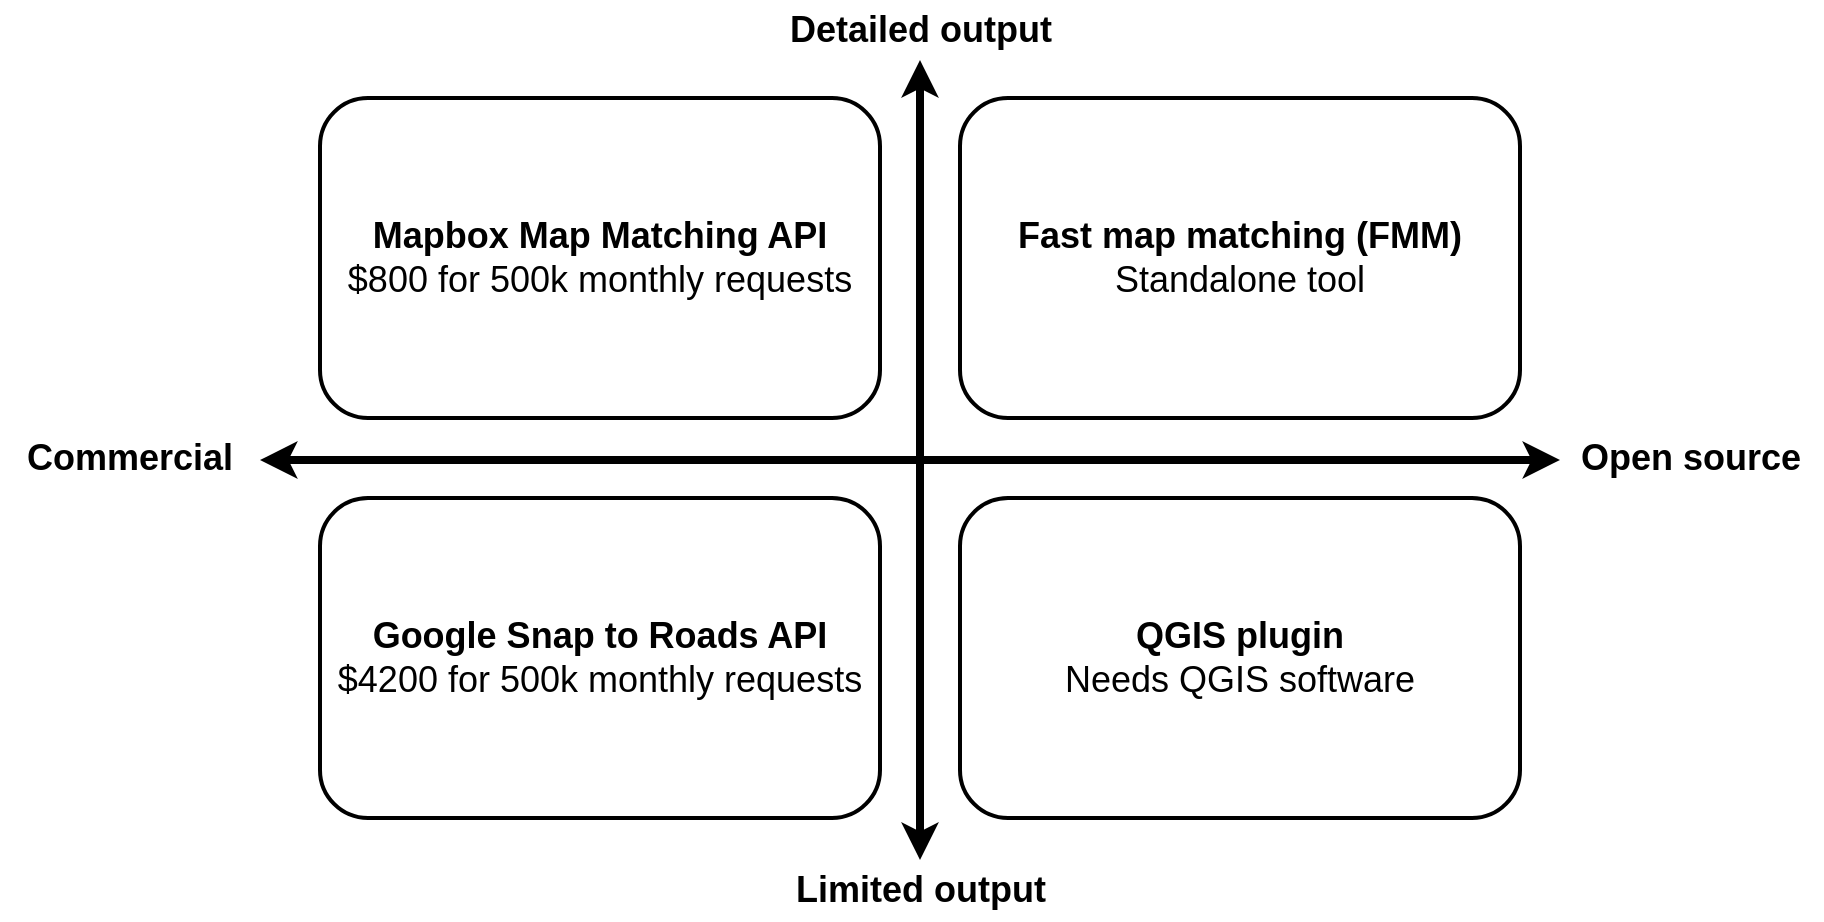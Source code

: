 <mxfile version="16.5.1" type="device" pages="3"><diagram id="juVjRfs6TO3iFe7bsma4" name="map-matching-tools-matrix"><mxGraphModel dx="3622" dy="865" grid="1" gridSize="10" guides="1" tooltips="1" connect="1" arrows="1" fold="1" page="1" pageScale="1" pageWidth="1100" pageHeight="850" math="0" shadow="0"><root><mxCell id="0"/><mxCell id="1" parent="0"/><mxCell id="UvP-x3sOuxOOzVgnn5MY-1" value="" style="endArrow=classic;startArrow=classic;html=1;rounded=0;strokeWidth=4;fontSize=18;" edge="1" parent="1"><mxGeometry width="50" height="50" relative="1" as="geometry"><mxPoint x="-1730" y="500" as="sourcePoint"/><mxPoint x="-1730" y="100" as="targetPoint"/></mxGeometry></mxCell><mxCell id="UvP-x3sOuxOOzVgnn5MY-2" value="" style="endArrow=classic;startArrow=classic;html=1;rounded=0;strokeWidth=4;fontSize=18;" edge="1" parent="1"><mxGeometry width="50" height="50" relative="1" as="geometry"><mxPoint x="-2060" y="300" as="sourcePoint"/><mxPoint x="-1410" y="300" as="targetPoint"/></mxGeometry></mxCell><mxCell id="UvP-x3sOuxOOzVgnn5MY-3" value="&lt;font style=&quot;font-size: 18px&quot;&gt;&lt;b style=&quot;font-size: 18px&quot;&gt;Mapbox Map Matching API&lt;/b&gt;&lt;br style=&quot;font-size: 18px&quot;&gt;&lt;font style=&quot;font-size: 18px&quot;&gt;$800 for 500k monthly requests&lt;/font&gt;&lt;br style=&quot;font-size: 18px&quot;&gt;&lt;/font&gt;" style="whiteSpace=wrap;html=1;rounded=1;fontSize=18;strokeWidth=2;" vertex="1" parent="1"><mxGeometry x="-2030" y="119" width="280" height="160" as="geometry"/></mxCell><mxCell id="UvP-x3sOuxOOzVgnn5MY-4" value="&lt;font style=&quot;font-size: 18px;&quot;&gt;&lt;b style=&quot;font-size: 18px;&quot;&gt;Fast map matching (FMM)&lt;/b&gt;&lt;br style=&quot;font-size: 18px;&quot;&gt;Standalone tool&lt;br style=&quot;font-size: 18px;&quot;&gt;&lt;/font&gt;" style="whiteSpace=wrap;html=1;rounded=1;fontSize=18;strokeWidth=2;" vertex="1" parent="1"><mxGeometry x="-1710" y="119" width="280" height="160" as="geometry"/></mxCell><mxCell id="UvP-x3sOuxOOzVgnn5MY-5" value="&lt;font style=&quot;font-size: 18px&quot;&gt;&lt;b style=&quot;font-size: 18px&quot;&gt;Google Snap to Roads API&lt;br style=&quot;font-size: 18px&quot;&gt;&lt;/b&gt;&lt;span style=&quot;font-size: 18px&quot;&gt;$4200 for 500k monthly requests&lt;/span&gt;&lt;b style=&quot;font-size: 18px&quot;&gt;&lt;br style=&quot;font-size: 18px&quot;&gt;&lt;/b&gt;&lt;/font&gt;" style="whiteSpace=wrap;html=1;rounded=1;fontSize=18;strokeWidth=2;" vertex="1" parent="1"><mxGeometry x="-2030" y="319" width="280" height="160" as="geometry"/></mxCell><mxCell id="UvP-x3sOuxOOzVgnn5MY-6" value="&lt;font style=&quot;font-size: 18px;&quot;&gt;&lt;b style=&quot;font-size: 18px;&quot;&gt;QGIS plugin&lt;/b&gt;&lt;br style=&quot;font-size: 18px;&quot;&gt;Needs QGIS software&lt;br style=&quot;font-size: 18px;&quot;&gt;&lt;/font&gt;" style="whiteSpace=wrap;html=1;rounded=1;fontSize=18;strokeWidth=2;" vertex="1" parent="1"><mxGeometry x="-1710" y="319" width="280" height="160" as="geometry"/></mxCell><mxCell id="UvP-x3sOuxOOzVgnn5MY-7" value="Commercial" style="text;html=1;strokeColor=none;fillColor=none;align=center;verticalAlign=middle;whiteSpace=wrap;rounded=0;fontSize=18;fontStyle=1" vertex="1" parent="1"><mxGeometry x="-2190" y="284" width="130" height="30" as="geometry"/></mxCell><mxCell id="UvP-x3sOuxOOzVgnn5MY-8" value="Open source" style="text;html=1;strokeColor=none;fillColor=none;align=center;verticalAlign=middle;whiteSpace=wrap;rounded=0;fontSize=18;fontStyle=1" vertex="1" parent="1"><mxGeometry x="-1410" y="279" width="131" height="40" as="geometry"/></mxCell><mxCell id="UvP-x3sOuxOOzVgnn5MY-9" value="Detailed output" style="text;html=1;strokeColor=none;fillColor=none;align=center;verticalAlign=middle;whiteSpace=wrap;rounded=0;fontStyle=1;fontSize=18;" vertex="1" parent="1"><mxGeometry x="-1822" y="70" width="185" height="30" as="geometry"/></mxCell><mxCell id="UvP-x3sOuxOOzVgnn5MY-10" value="Limited output" style="text;html=1;strokeColor=none;fillColor=none;align=center;verticalAlign=middle;whiteSpace=wrap;rounded=0;fontSize=18;fontStyle=1" vertex="1" parent="1"><mxGeometry x="-1822" y="500" width="185" height="30" as="geometry"/></mxCell></root></mxGraphModel></diagram><diagram id="wyu_rX3bcZ08Uj7HI9Bw" name="ubodt-row-info"><mxGraphModel dx="1662" dy="865" grid="1" gridSize="10" guides="1" tooltips="1" connect="1" arrows="1" fold="1" page="1" pageScale="1" pageWidth="1100" pageHeight="850" math="0" shadow="0"><root><mxCell id="1mfVuVnPdNWW0mcpnK2W-0"/><mxCell id="1mfVuVnPdNWW0mcpnK2W-1" parent="1mfVuVnPdNWW0mcpnK2W-0"/><mxCell id="1mfVuVnPdNWW0mcpnK2W-4" style="edgeStyle=orthogonalEdgeStyle;rounded=0;orthogonalLoop=1;jettySize=auto;html=1;exitX=1;exitY=0.5;exitDx=0;exitDy=0;fontSize=18;strokeWidth=4;entryX=0;entryY=0.5;entryDx=0;entryDy=0;" edge="1" parent="1mfVuVnPdNWW0mcpnK2W-1" source="1mfVuVnPdNWW0mcpnK2W-2" target="1mfVuVnPdNWW0mcpnK2W-5"><mxGeometry relative="1" as="geometry"><mxPoint x="320" y="480" as="targetPoint"/></mxGeometry></mxCell><mxCell id="1mfVuVnPdNWW0mcpnK2W-2" value="" style="ellipse;whiteSpace=wrap;html=1;rounded=1;fontSize=18;strokeColor=#FFA500;fillColor=none;strokeWidth=2;" vertex="1" parent="1mfVuVnPdNWW0mcpnK2W-1"><mxGeometry x="140" y="465" width="30" height="30" as="geometry"/></mxCell><mxCell id="1mfVuVnPdNWW0mcpnK2W-3" value="origin_node" style="text;html=1;strokeColor=none;fillColor=none;align=center;verticalAlign=middle;whiteSpace=wrap;rounded=0;fontSize=18;" vertex="1" parent="1mfVuVnPdNWW0mcpnK2W-1"><mxGeometry x="102.5" y="505" width="105" height="30" as="geometry"/></mxCell><mxCell id="1mfVuVnPdNWW0mcpnK2W-9" style="edgeStyle=orthogonalEdgeStyle;rounded=0;orthogonalLoop=1;jettySize=auto;html=1;entryX=0;entryY=0.5;entryDx=0;entryDy=0;fontSize=18;strokeWidth=4;" edge="1" parent="1mfVuVnPdNWW0mcpnK2W-1" source="1mfVuVnPdNWW0mcpnK2W-5" target="1mfVuVnPdNWW0mcpnK2W-8"><mxGeometry relative="1" as="geometry"/></mxCell><mxCell id="1mfVuVnPdNWW0mcpnK2W-5" value="" style="ellipse;whiteSpace=wrap;html=1;rounded=1;fontSize=18;strokeColor=#FFA500;fillColor=none;strokeWidth=2;" vertex="1" parent="1mfVuVnPdNWW0mcpnK2W-1"><mxGeometry x="340" y="465" width="30" height="30" as="geometry"/></mxCell><mxCell id="1mfVuVnPdNWW0mcpnK2W-6" value="next_node" style="text;html=1;strokeColor=none;fillColor=none;align=center;verticalAlign=middle;whiteSpace=wrap;rounded=0;fontSize=18;" vertex="1" parent="1mfVuVnPdNWW0mcpnK2W-1"><mxGeometry x="305" y="505" width="95" height="30" as="geometry"/></mxCell><mxCell id="1mfVuVnPdNWW0mcpnK2W-7" value="next_edge" style="text;html=1;strokeColor=none;fillColor=none;align=center;verticalAlign=middle;whiteSpace=wrap;rounded=0;fontSize=18;" vertex="1" parent="1mfVuVnPdNWW0mcpnK2W-1"><mxGeometry x="220" y="445" width="60" height="30" as="geometry"/></mxCell><mxCell id="1mfVuVnPdNWW0mcpnK2W-10" style="edgeStyle=orthogonalEdgeStyle;rounded=0;orthogonalLoop=1;jettySize=auto;html=1;exitX=1;exitY=0.5;exitDx=0;exitDy=0;fontSize=18;strokeWidth=4;" edge="1" parent="1mfVuVnPdNWW0mcpnK2W-1" source="1mfVuVnPdNWW0mcpnK2W-8"><mxGeometry relative="1" as="geometry"><mxPoint x="620" y="480" as="targetPoint"/></mxGeometry></mxCell><mxCell id="1mfVuVnPdNWW0mcpnK2W-8" value="" style="ellipse;whiteSpace=wrap;html=1;rounded=1;fontSize=18;strokeColor=#FFA500;fillColor=none;strokeWidth=2;" vertex="1" parent="1mfVuVnPdNWW0mcpnK2W-1"><mxGeometry x="500" y="465" width="30" height="30" as="geometry"/></mxCell><mxCell id="1mfVuVnPdNWW0mcpnK2W-11" value="" style="endArrow=none;dashed=1;html=1;dashPattern=1 3;strokeWidth=4;rounded=0;fontSize=18;" edge="1" parent="1mfVuVnPdNWW0mcpnK2W-1"><mxGeometry width="50" height="50" relative="1" as="geometry"><mxPoint x="630" y="479.5" as="sourcePoint"/><mxPoint x="710" y="479.5" as="targetPoint"/></mxGeometry></mxCell><mxCell id="1mfVuVnPdNWW0mcpnK2W-12" style="edgeStyle=orthogonalEdgeStyle;rounded=0;orthogonalLoop=1;jettySize=auto;html=1;exitX=1;exitY=0.5;exitDx=0;exitDy=0;fontSize=18;strokeWidth=4;" edge="1" parent="1mfVuVnPdNWW0mcpnK2W-1"><mxGeometry relative="1" as="geometry"><mxPoint x="790" y="479.5" as="targetPoint"/><mxPoint x="700" y="479.5" as="sourcePoint"/></mxGeometry></mxCell><mxCell id="1mfVuVnPdNWW0mcpnK2W-13" value="" style="ellipse;whiteSpace=wrap;html=1;rounded=1;fontSize=18;strokeColor=#FFA500;fillColor=none;strokeWidth=2;" vertex="1" parent="1mfVuVnPdNWW0mcpnK2W-1"><mxGeometry x="790" y="465" width="30" height="30" as="geometry"/></mxCell><mxCell id="1mfVuVnPdNWW0mcpnK2W-14" value="previous_node" style="text;html=1;strokeColor=none;fillColor=none;align=center;verticalAlign=middle;whiteSpace=wrap;rounded=0;fontSize=18;" vertex="1" parent="1mfVuVnPdNWW0mcpnK2W-1"><mxGeometry x="757.5" y="495" width="95" height="30" as="geometry"/></mxCell><mxCell id="1mfVuVnPdNWW0mcpnK2W-17" style="edgeStyle=orthogonalEdgeStyle;rounded=0;orthogonalLoop=1;jettySize=auto;html=1;exitX=1;exitY=0.5;exitDx=0;exitDy=0;fontSize=18;strokeWidth=4;entryX=0;entryY=0.5;entryDx=0;entryDy=0;" edge="1" parent="1mfVuVnPdNWW0mcpnK2W-1" target="1mfVuVnPdNWW0mcpnK2W-18"><mxGeometry relative="1" as="geometry"><mxPoint x="970" y="480" as="targetPoint"/><mxPoint x="820" y="480" as="sourcePoint"/></mxGeometry></mxCell><mxCell id="1mfVuVnPdNWW0mcpnK2W-18" value="" style="ellipse;whiteSpace=wrap;html=1;rounded=1;fontSize=18;strokeColor=#FFA500;fillColor=none;strokeWidth=2;" vertex="1" parent="1mfVuVnPdNWW0mcpnK2W-1"><mxGeometry x="990" y="465" width="30" height="30" as="geometry"/></mxCell><mxCell id="1mfVuVnPdNWW0mcpnK2W-19" value="destination_node" style="text;html=1;strokeColor=none;fillColor=none;align=center;verticalAlign=middle;whiteSpace=wrap;rounded=0;fontSize=18;" vertex="1" parent="1mfVuVnPdNWW0mcpnK2W-1"><mxGeometry x="952.5" y="495" width="105" height="30" as="geometry"/></mxCell><mxCell id="1mfVuVnPdNWW0mcpnK2W-20" value="Road network" style="rounded=0;whiteSpace=wrap;html=1;fontSize=18;strokeColor=#ffa500;fillColor=none;strokeWidth=2;" vertex="1" parent="1mfVuVnPdNWW0mcpnK2W-1"><mxGeometry x="496.87" y="120" width="156.25" height="60" as="geometry"/></mxCell><mxCell id="1mfVuVnPdNWW0mcpnK2W-21" value="Is the shortest path between nodes &lt;br style=&quot;font-size: 18px;&quot;&gt;&amp;lt;delta (user defined threshold)?" style="whiteSpace=wrap;html=1;fontSize=18;strokeColor=#FFA500;rounded=0;fillColor=none;strokeWidth=2;" vertex="1" parent="1mfVuVnPdNWW0mcpnK2W-1"><mxGeometry x="404.38" y="280" width="341.25" height="60" as="geometry"/></mxCell><mxCell id="1mfVuVnPdNWW0mcpnK2W-28" value="Each row" style="swimlane;horizontal=0;rounded=1;dashed=1;fontSize=18;strokeColor=#FFA500;strokeWidth=2;fillColor=none;" vertex="1" parent="1mfVuVnPdNWW0mcpnK2W-1"><mxGeometry x="70" y="420" width="1010" height="135" as="geometry"><mxRectangle x="70" y="325" width="40" height="60" as="alternateBounds"/></mxGeometry></mxCell><mxCell id="1mfVuVnPdNWW0mcpnK2W-42" value="" style="endArrow=classic;html=1;rounded=0;fontSize=18;strokeWidth=4;exitX=0.5;exitY=1;exitDx=0;exitDy=0;entryX=0.5;entryY=0;entryDx=0;entryDy=0;" edge="1" parent="1mfVuVnPdNWW0mcpnK2W-1" source="1mfVuVnPdNWW0mcpnK2W-20" target="1mfVuVnPdNWW0mcpnK2W-21"><mxGeometry relative="1" as="geometry"><mxPoint x="550" y="140" as="sourcePoint"/><mxPoint x="650" y="140" as="targetPoint"/></mxGeometry></mxCell><mxCell id="1mfVuVnPdNWW0mcpnK2W-43" value="For each pair of origin-destination nodes, &lt;br style=&quot;font-size: 18px;&quot;&gt;check:" style="edgeLabel;resizable=0;html=1;align=center;verticalAlign=middle;rounded=1;dashed=1;fontSize=18;strokeColor=#FFA500;strokeWidth=2;fillColor=none;labelBackgroundColor=default;" connectable="0" vertex="1" parent="1mfVuVnPdNWW0mcpnK2W-42"><mxGeometry relative="1" as="geometry"/></mxCell><mxCell id="1mfVuVnPdNWW0mcpnK2W-44" value="" style="endArrow=classic;html=1;rounded=0;fontSize=18;strokeWidth=4;exitX=0.5;exitY=1;exitDx=0;exitDy=0;entryX=0.5;entryY=0;entryDx=0;entryDy=0;" edge="1" parent="1mfVuVnPdNWW0mcpnK2W-1" source="1mfVuVnPdNWW0mcpnK2W-21" target="1mfVuVnPdNWW0mcpnK2W-28"><mxGeometry relative="1" as="geometry"><mxPoint x="570" y="250" as="sourcePoint"/><mxPoint x="550" y="310" as="targetPoint"/></mxGeometry></mxCell><mxCell id="1mfVuVnPdNWW0mcpnK2W-45" value="If yes, add a row to UBODT file" style="edgeLabel;resizable=0;html=1;align=center;verticalAlign=middle;rounded=1;dashed=1;fontSize=18;strokeColor=#FFA500;strokeWidth=2;fillColor=none;" connectable="0" vertex="1" parent="1mfVuVnPdNWW0mcpnK2W-44"><mxGeometry relative="1" as="geometry"/></mxCell></root></mxGraphModel></diagram><diagram id="4EAYCMAJUlBpVYBndjwS" name="fmm-tool-overview"><mxGraphModel dx="1422" dy="865" grid="1" gridSize="10" guides="1" tooltips="1" connect="1" arrows="1" fold="1" page="1" pageScale="1" pageWidth="1100" pageHeight="850" math="0" shadow="0"><root><mxCell id="Wu7LZsea9-pWvUvwAcKH-0"/><mxCell id="Wu7LZsea9-pWvUvwAcKH-1" parent="Wu7LZsea9-pWvUvwAcKH-0"/><mxCell id="Wu7LZsea9-pWvUvwAcKH-61" value="" style="rounded=0;whiteSpace=wrap;html=1;labelBackgroundColor=none;fontSize=18;strokeColor=#FFA500;strokeWidth=2;fillColor=default;" vertex="1" parent="Wu7LZsea9-pWvUvwAcKH-1"><mxGeometry x="1030" y="445" width="260" height="190" as="geometry"/></mxCell><mxCell id="Wu7LZsea9-pWvUvwAcKH-12" style="edgeStyle=orthogonalEdgeStyle;rounded=0;orthogonalLoop=1;jettySize=auto;html=1;entryX=0.5;entryY=0;entryDx=0;entryDy=0;fontSize=18;strokeWidth=4;" edge="1" parent="Wu7LZsea9-pWvUvwAcKH-1" source="Wu7LZsea9-pWvUvwAcKH-2" target="Wu7LZsea9-pWvUvwAcKH-7"><mxGeometry relative="1" as="geometry"/></mxCell><mxCell id="Wu7LZsea9-pWvUvwAcKH-48" style="edgeStyle=orthogonalEdgeStyle;rounded=0;orthogonalLoop=1;jettySize=auto;html=1;entryX=0.5;entryY=0;entryDx=0;entryDy=0;fontSize=18;strokeWidth=4;" edge="1" parent="Wu7LZsea9-pWvUvwAcKH-1" source="Wu7LZsea9-pWvUvwAcKH-2" target="Wu7LZsea9-pWvUvwAcKH-24"><mxGeometry relative="1" as="geometry"/></mxCell><mxCell id="Wu7LZsea9-pWvUvwAcKH-63" style="edgeStyle=orthogonalEdgeStyle;rounded=0;orthogonalLoop=1;jettySize=auto;html=1;exitX=0.5;exitY=1;exitDx=0;exitDy=0;entryX=1;entryY=0.75;entryDx=0;entryDy=0;fontSize=18;strokeWidth=4;" edge="1" parent="Wu7LZsea9-pWvUvwAcKH-1" source="Wu7LZsea9-pWvUvwAcKH-2" target="Wu7LZsea9-pWvUvwAcKH-6"><mxGeometry relative="1" as="geometry"/></mxCell><mxCell id="Wu7LZsea9-pWvUvwAcKH-2" value="Road network" style="rounded=0;whiteSpace=wrap;html=1;labelBackgroundColor=none;fontSize=18;strokeColor=#d79b00;strokeWidth=2;fillColor=#ffe6cc;flipV=1;" vertex="1" parent="Wu7LZsea9-pWvUvwAcKH-1"><mxGeometry x="635" y="120" width="120" height="60" as="geometry"/></mxCell><mxCell id="Wu7LZsea9-pWvUvwAcKH-34" style="edgeStyle=orthogonalEdgeStyle;rounded=0;orthogonalLoop=1;jettySize=auto;html=1;entryX=0.5;entryY=1;entryDx=0;entryDy=0;fontSize=18;strokeWidth=4;" edge="1" parent="Wu7LZsea9-pWvUvwAcKH-1" source="Wu7LZsea9-pWvUvwAcKH-3" target="Wu7LZsea9-pWvUvwAcKH-7"><mxGeometry relative="1" as="geometry"/></mxCell><mxCell id="Wu7LZsea9-pWvUvwAcKH-38" style="edgeStyle=orthogonalEdgeStyle;rounded=0;orthogonalLoop=1;jettySize=auto;html=1;entryX=0.5;entryY=1;entryDx=0;entryDy=0;fontSize=18;strokeWidth=4;" edge="1" parent="Wu7LZsea9-pWvUvwAcKH-1" source="Wu7LZsea9-pWvUvwAcKH-3" target="Wu7LZsea9-pWvUvwAcKH-6"><mxGeometry relative="1" as="geometry"/></mxCell><mxCell id="Wu7LZsea9-pWvUvwAcKH-3" value="GPS trace" style="rounded=0;whiteSpace=wrap;html=1;labelBackgroundColor=none;fontSize=18;strokeColor=#d79b00;strokeWidth=2;fillColor=#ffe6cc;flipV=1;" vertex="1" parent="Wu7LZsea9-pWvUvwAcKH-1"><mxGeometry x="635" y="560" width="120" height="60" as="geometry"/></mxCell><mxCell id="Wu7LZsea9-pWvUvwAcKH-47" value="" style="edgeStyle=orthogonalEdgeStyle;rounded=0;orthogonalLoop=1;jettySize=auto;html=1;fontSize=18;strokeWidth=4;entryX=1;entryY=0.5;entryDx=0;entryDy=0;" edge="1" parent="Wu7LZsea9-pWvUvwAcKH-1" source="Wu7LZsea9-pWvUvwAcKH-6" target="Wu7LZsea9-pWvUvwAcKH-18"><mxGeometry relative="1" as="geometry"/></mxCell><mxCell id="Wu7LZsea9-pWvUvwAcKH-6" value="fmm" style="rounded=0;whiteSpace=wrap;html=1;labelBackgroundColor=none;fontSize=18;strokeColor=#6c8ebf;strokeWidth=2;fillColor=#dae8fc;" vertex="1" parent="Wu7LZsea9-pWvUvwAcKH-1"><mxGeometry x="326" y="450" width="120" height="60" as="geometry"/></mxCell><mxCell id="Wu7LZsea9-pWvUvwAcKH-21" value="" style="edgeStyle=orthogonalEdgeStyle;rounded=0;orthogonalLoop=1;jettySize=auto;html=1;fontSize=18;strokeWidth=4;" edge="1" parent="Wu7LZsea9-pWvUvwAcKH-1" source="Wu7LZsea9-pWvUvwAcKH-7" target="Wu7LZsea9-pWvUvwAcKH-20"><mxGeometry relative="1" as="geometry"/></mxCell><mxCell id="Wu7LZsea9-pWvUvwAcKH-7" value="stmatch" style="rounded=0;whiteSpace=wrap;html=1;labelBackgroundColor=none;fontSize=18;strokeColor=#6c8ebf;strokeWidth=2;fillColor=#dae8fc;" vertex="1" parent="Wu7LZsea9-pWvUvwAcKH-1"><mxGeometry x="944" y="340" width="120" height="60" as="geometry"/></mxCell><mxCell id="Wu7LZsea9-pWvUvwAcKH-18" value="Matched result" style="whiteSpace=wrap;html=1;fontSize=18;fillColor=#d5e8d4;strokeColor=#82b366;rounded=0;labelBackgroundColor=none;strokeWidth=2;" vertex="1" parent="Wu7LZsea9-pWvUvwAcKH-1"><mxGeometry x="120" y="340" width="120" height="60" as="geometry"/></mxCell><mxCell id="Wu7LZsea9-pWvUvwAcKH-20" value="Matched result" style="whiteSpace=wrap;html=1;fontSize=18;fillColor=#d5e8d4;strokeColor=#82b366;rounded=0;labelBackgroundColor=none;strokeWidth=2;" vertex="1" parent="Wu7LZsea9-pWvUvwAcKH-1"><mxGeometry x="1150" y="340" width="120" height="60" as="geometry"/></mxCell><mxCell id="Wu7LZsea9-pWvUvwAcKH-45" style="edgeStyle=orthogonalEdgeStyle;rounded=0;orthogonalLoop=1;jettySize=auto;html=1;entryX=1;entryY=0.5;entryDx=0;entryDy=0;fontSize=18;strokeWidth=4;" edge="1" parent="Wu7LZsea9-pWvUvwAcKH-1" source="Wu7LZsea9-pWvUvwAcKH-23" target="Wu7LZsea9-pWvUvwAcKH-24"><mxGeometry relative="1" as="geometry"/></mxCell><mxCell id="Wu7LZsea9-pWvUvwAcKH-23" value="UBODT config" style="whiteSpace=wrap;html=1;fontSize=18;fillColor=#f8cecc;strokeColor=#b85450;rounded=0;labelBackgroundColor=none;strokeWidth=2;flipV=1;" vertex="1" parent="Wu7LZsea9-pWvUvwAcKH-1"><mxGeometry x="532" y="285" width="120" height="60" as="geometry"/></mxCell><mxCell id="Wu7LZsea9-pWvUvwAcKH-37" value="" style="edgeStyle=orthogonalEdgeStyle;rounded=0;orthogonalLoop=1;jettySize=auto;html=1;fontSize=18;strokeWidth=4;entryX=1;entryY=0.25;entryDx=0;entryDy=0;" edge="1" parent="Wu7LZsea9-pWvUvwAcKH-1" source="Wu7LZsea9-pWvUvwAcKH-28" target="Wu7LZsea9-pWvUvwAcKH-6"><mxGeometry relative="1" as="geometry"/></mxCell><mxCell id="Wu7LZsea9-pWvUvwAcKH-28" value="fmm config" style="rounded=0;whiteSpace=wrap;html=1;labelBackgroundColor=none;fontSize=18;strokeColor=#b85450;strokeWidth=2;fillColor=#f8cecc;flipV=1;" vertex="1" parent="Wu7LZsea9-pWvUvwAcKH-1"><mxGeometry x="532" y="395" width="120" height="60" as="geometry"/></mxCell><mxCell id="Wu7LZsea9-pWvUvwAcKH-33" value="" style="edgeStyle=orthogonalEdgeStyle;rounded=0;orthogonalLoop=1;jettySize=auto;html=1;fontSize=18;strokeWidth=4;" edge="1" parent="Wu7LZsea9-pWvUvwAcKH-1" source="Wu7LZsea9-pWvUvwAcKH-30" target="Wu7LZsea9-pWvUvwAcKH-7"><mxGeometry relative="1" as="geometry"/></mxCell><mxCell id="Wu7LZsea9-pWvUvwAcKH-30" value="stmatch config" style="rounded=0;whiteSpace=wrap;html=1;labelBackgroundColor=none;fontSize=18;strokeColor=#b85450;strokeWidth=2;fillColor=#f8cecc;" vertex="1" parent="Wu7LZsea9-pWvUvwAcKH-1"><mxGeometry x="738" y="340" width="120" height="60" as="geometry"/></mxCell><mxCell id="Wu7LZsea9-pWvUvwAcKH-46" value="" style="edgeStyle=orthogonalEdgeStyle;rounded=0;orthogonalLoop=1;jettySize=auto;html=1;fontSize=18;strokeWidth=4;" edge="1" parent="Wu7LZsea9-pWvUvwAcKH-1" source="Wu7LZsea9-pWvUvwAcKH-24" target="Wu7LZsea9-pWvUvwAcKH-41"><mxGeometry relative="1" as="geometry"/></mxCell><mxCell id="Wu7LZsea9-pWvUvwAcKH-24" value="ubodt_gen" style="whiteSpace=wrap;html=1;fontSize=18;fillColor=#dae8fc;strokeColor=#6c8ebf;rounded=0;labelBackgroundColor=none;strokeWidth=2;" vertex="1" parent="Wu7LZsea9-pWvUvwAcKH-1"><mxGeometry x="326" y="230" width="120" height="60" as="geometry"/></mxCell><mxCell id="Wu7LZsea9-pWvUvwAcKH-43" value="" style="edgeStyle=orthogonalEdgeStyle;rounded=0;orthogonalLoop=1;jettySize=auto;html=1;fontSize=18;strokeWidth=4;" edge="1" parent="Wu7LZsea9-pWvUvwAcKH-1" source="Wu7LZsea9-pWvUvwAcKH-41" target="Wu7LZsea9-pWvUvwAcKH-6"><mxGeometry relative="1" as="geometry"/></mxCell><mxCell id="Wu7LZsea9-pWvUvwAcKH-41" value="UBODT&lt;br&gt;file" style="whiteSpace=wrap;html=1;fontSize=18;fillColor=#e1d5e7;strokeColor=#9673a6;rounded=0;labelBackgroundColor=none;strokeWidth=2;" vertex="1" parent="Wu7LZsea9-pWvUvwAcKH-1"><mxGeometry x="326" y="340" width="120" height="60" as="geometry"/></mxCell><mxCell id="Wu7LZsea9-pWvUvwAcKH-50" value="" style="rounded=0;whiteSpace=wrap;html=1;labelBackgroundColor=none;fontSize=18;strokeColor=#d79b00;strokeWidth=2;fillColor=#ffe6cc;" vertex="1" parent="Wu7LZsea9-pWvUvwAcKH-1"><mxGeometry x="1040" y="470" width="70" height="20" as="geometry"/></mxCell><mxCell id="Wu7LZsea9-pWvUvwAcKH-51" value="" style="rounded=0;whiteSpace=wrap;html=1;labelBackgroundColor=none;fontSize=18;strokeColor=#b85450;strokeWidth=2;fillColor=#f8cecc;" vertex="1" parent="Wu7LZsea9-pWvUvwAcKH-1"><mxGeometry x="1040" y="500" width="70" height="20" as="geometry"/></mxCell><mxCell id="Wu7LZsea9-pWvUvwAcKH-52" value="" style="rounded=0;whiteSpace=wrap;html=1;labelBackgroundColor=none;fontSize=18;strokeColor=#6c8ebf;strokeWidth=2;fillColor=#dae8fc;" vertex="1" parent="Wu7LZsea9-pWvUvwAcKH-1"><mxGeometry x="1040" y="530" width="70" height="20" as="geometry"/></mxCell><mxCell id="Wu7LZsea9-pWvUvwAcKH-53" value="" style="rounded=0;whiteSpace=wrap;html=1;labelBackgroundColor=none;fontSize=18;strokeColor=#9673a6;strokeWidth=2;fillColor=#e1d5e7;" vertex="1" parent="Wu7LZsea9-pWvUvwAcKH-1"><mxGeometry x="1040" y="560" width="70" height="20" as="geometry"/></mxCell><mxCell id="Wu7LZsea9-pWvUvwAcKH-54" value="" style="rounded=0;whiteSpace=wrap;html=1;labelBackgroundColor=none;fontSize=18;strokeColor=#82b366;strokeWidth=2;fillColor=#d5e8d4;" vertex="1" parent="Wu7LZsea9-pWvUvwAcKH-1"><mxGeometry x="1040" y="590" width="70" height="20" as="geometry"/></mxCell><mxCell id="Wu7LZsea9-pWvUvwAcKH-55" value="User input" style="text;html=1;strokeColor=none;fillColor=none;align=center;verticalAlign=middle;whiteSpace=wrap;rounded=0;labelBackgroundColor=none;fontSize=18;" vertex="1" parent="Wu7LZsea9-pWvUvwAcKH-1"><mxGeometry x="1124" y="470" width="100" height="20" as="geometry"/></mxCell><mxCell id="Wu7LZsea9-pWvUvwAcKH-56" value="Configuration file" style="text;html=1;strokeColor=none;fillColor=none;align=center;verticalAlign=middle;whiteSpace=wrap;rounded=0;labelBackgroundColor=none;fontSize=18;" vertex="1" parent="Wu7LZsea9-pWvUvwAcKH-1"><mxGeometry x="1124" y="500" width="150" height="20" as="geometry"/></mxCell><mxCell id="Wu7LZsea9-pWvUvwAcKH-57" value="Command line tool" style="text;html=1;strokeColor=none;fillColor=none;align=center;verticalAlign=middle;whiteSpace=wrap;rounded=0;labelBackgroundColor=none;fontSize=18;" vertex="1" parent="Wu7LZsea9-pWvUvwAcKH-1"><mxGeometry x="1121" y="530" width="170" height="20" as="geometry"/></mxCell><mxCell id="Wu7LZsea9-pWvUvwAcKH-58" value="Precomputed file" style="text;html=1;strokeColor=none;fillColor=none;align=center;verticalAlign=middle;whiteSpace=wrap;rounded=0;labelBackgroundColor=none;fontSize=18;" vertex="1" parent="Wu7LZsea9-pWvUvwAcKH-1"><mxGeometry x="1125" y="561" width="150" height="20" as="geometry"/></mxCell><mxCell id="Wu7LZsea9-pWvUvwAcKH-59" value="Matched output" style="text;html=1;strokeColor=none;fillColor=none;align=center;verticalAlign=middle;whiteSpace=wrap;rounded=0;labelBackgroundColor=none;fontSize=18;" vertex="1" parent="Wu7LZsea9-pWvUvwAcKH-1"><mxGeometry x="1119" y="590" width="150" height="20" as="geometry"/></mxCell></root></mxGraphModel></diagram></mxfile>